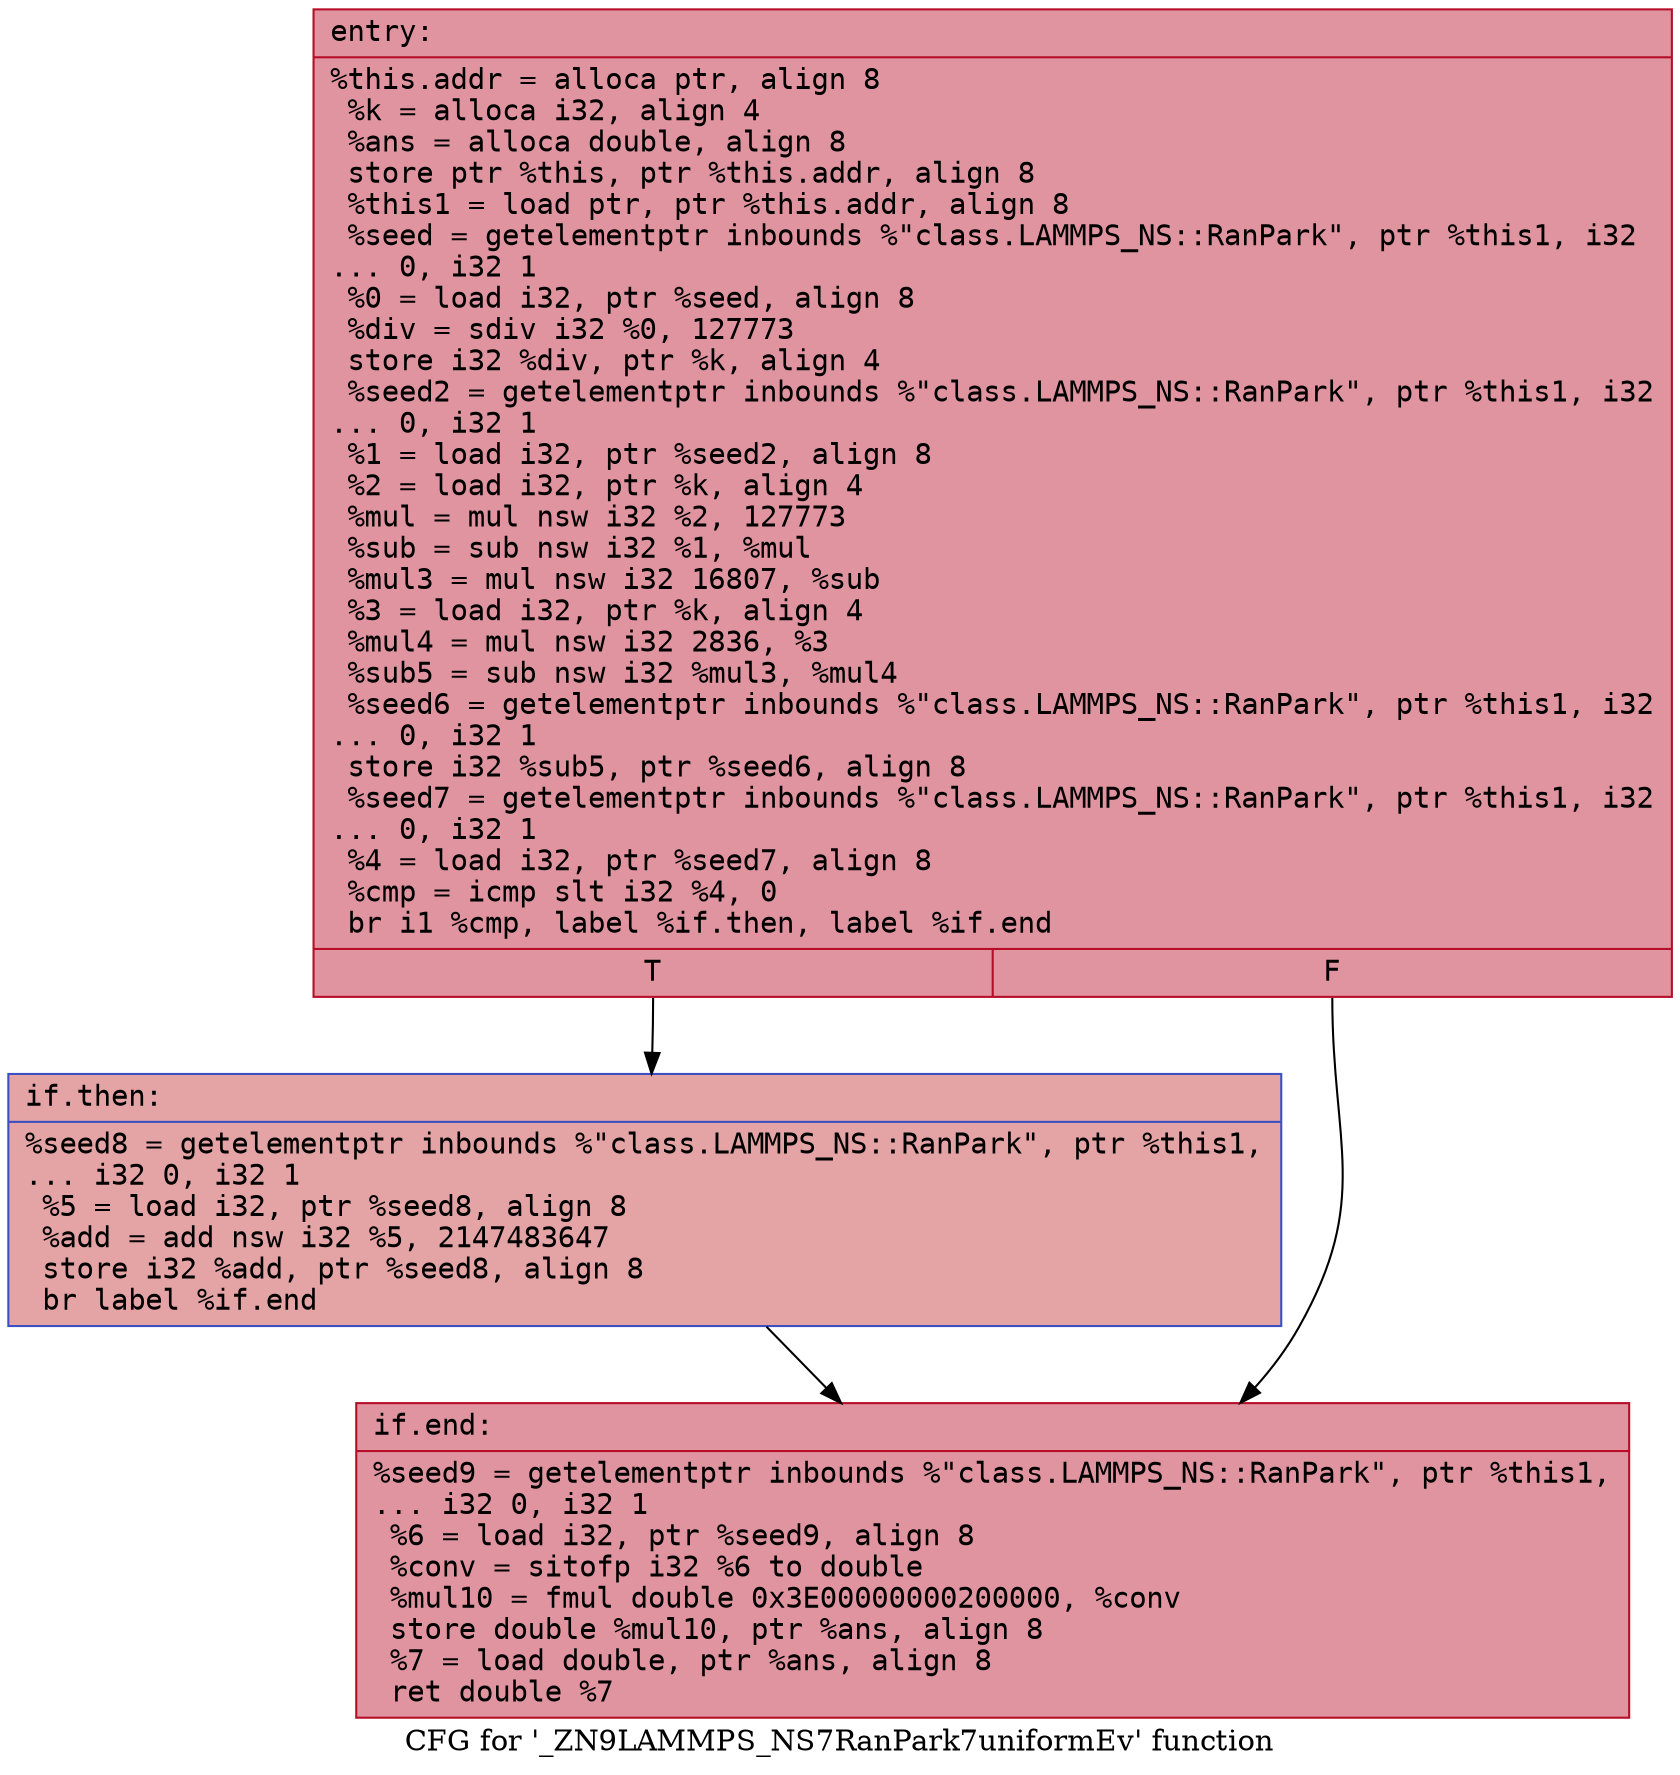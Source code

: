 digraph "CFG for '_ZN9LAMMPS_NS7RanPark7uniformEv' function" {
	label="CFG for '_ZN9LAMMPS_NS7RanPark7uniformEv' function";

	Node0x55c524a09150 [shape=record,color="#b70d28ff", style=filled, fillcolor="#b70d2870" fontname="Courier",label="{entry:\l|  %this.addr = alloca ptr, align 8\l  %k = alloca i32, align 4\l  %ans = alloca double, align 8\l  store ptr %this, ptr %this.addr, align 8\l  %this1 = load ptr, ptr %this.addr, align 8\l  %seed = getelementptr inbounds %\"class.LAMMPS_NS::RanPark\", ptr %this1, i32\l... 0, i32 1\l  %0 = load i32, ptr %seed, align 8\l  %div = sdiv i32 %0, 127773\l  store i32 %div, ptr %k, align 4\l  %seed2 = getelementptr inbounds %\"class.LAMMPS_NS::RanPark\", ptr %this1, i32\l... 0, i32 1\l  %1 = load i32, ptr %seed2, align 8\l  %2 = load i32, ptr %k, align 4\l  %mul = mul nsw i32 %2, 127773\l  %sub = sub nsw i32 %1, %mul\l  %mul3 = mul nsw i32 16807, %sub\l  %3 = load i32, ptr %k, align 4\l  %mul4 = mul nsw i32 2836, %3\l  %sub5 = sub nsw i32 %mul3, %mul4\l  %seed6 = getelementptr inbounds %\"class.LAMMPS_NS::RanPark\", ptr %this1, i32\l... 0, i32 1\l  store i32 %sub5, ptr %seed6, align 8\l  %seed7 = getelementptr inbounds %\"class.LAMMPS_NS::RanPark\", ptr %this1, i32\l... 0, i32 1\l  %4 = load i32, ptr %seed7, align 8\l  %cmp = icmp slt i32 %4, 0\l  br i1 %cmp, label %if.then, label %if.end\l|{<s0>T|<s1>F}}"];
	Node0x55c524a09150:s0 -> Node0x55c524a0a140[tooltip="entry -> if.then\nProbability 37.50%" ];
	Node0x55c524a09150:s1 -> Node0x55c524a0a1b0[tooltip="entry -> if.end\nProbability 62.50%" ];
	Node0x55c524a0a140 [shape=record,color="#3d50c3ff", style=filled, fillcolor="#c32e3170" fontname="Courier",label="{if.then:\l|  %seed8 = getelementptr inbounds %\"class.LAMMPS_NS::RanPark\", ptr %this1,\l... i32 0, i32 1\l  %5 = load i32, ptr %seed8, align 8\l  %add = add nsw i32 %5, 2147483647\l  store i32 %add, ptr %seed8, align 8\l  br label %if.end\l}"];
	Node0x55c524a0a140 -> Node0x55c524a0a1b0[tooltip="if.then -> if.end\nProbability 100.00%" ];
	Node0x55c524a0a1b0 [shape=record,color="#b70d28ff", style=filled, fillcolor="#b70d2870" fontname="Courier",label="{if.end:\l|  %seed9 = getelementptr inbounds %\"class.LAMMPS_NS::RanPark\", ptr %this1,\l... i32 0, i32 1\l  %6 = load i32, ptr %seed9, align 8\l  %conv = sitofp i32 %6 to double\l  %mul10 = fmul double 0x3E00000000200000, %conv\l  store double %mul10, ptr %ans, align 8\l  %7 = load double, ptr %ans, align 8\l  ret double %7\l}"];
}
